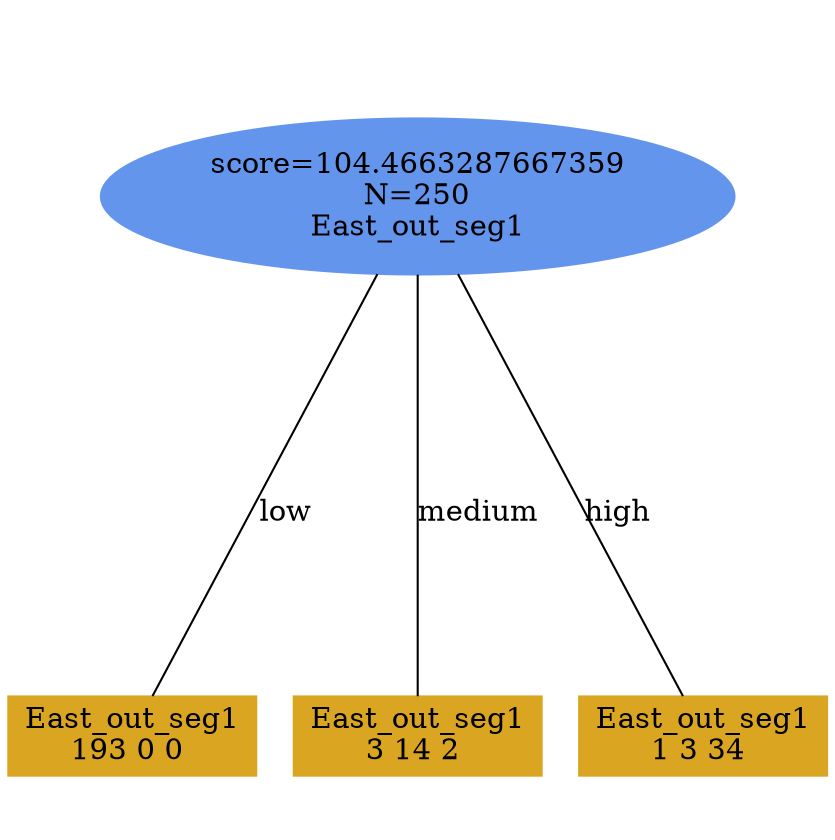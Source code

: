 digraph "DD" {
size = "7.5,10"
ratio=1.0;
center = true;
edge [dir = none];
{ rank = same; node [shape=ellipse, style=filled, color=cornflowerblue];"1078" [label="score=104.4663287667359\nN=250\nEast_out_seg1"];}
{ rank = same; node [shape=box, style=filled, color=goldenrod];"1079" [label="East_out_seg1\n193 0 0 "];}
{ rank = same; node [shape=box, style=filled, color=goldenrod];"1080" [label="East_out_seg1\n3 14 2 "];}
{ rank = same; node [shape=box, style=filled, color=goldenrod];"1081" [label="East_out_seg1\n1 3 34 "];}
"1078" -> "1079" [label = "low"];
"1078" -> "1080" [label = "medium"];
"1078" -> "1081" [label = "high"];

}